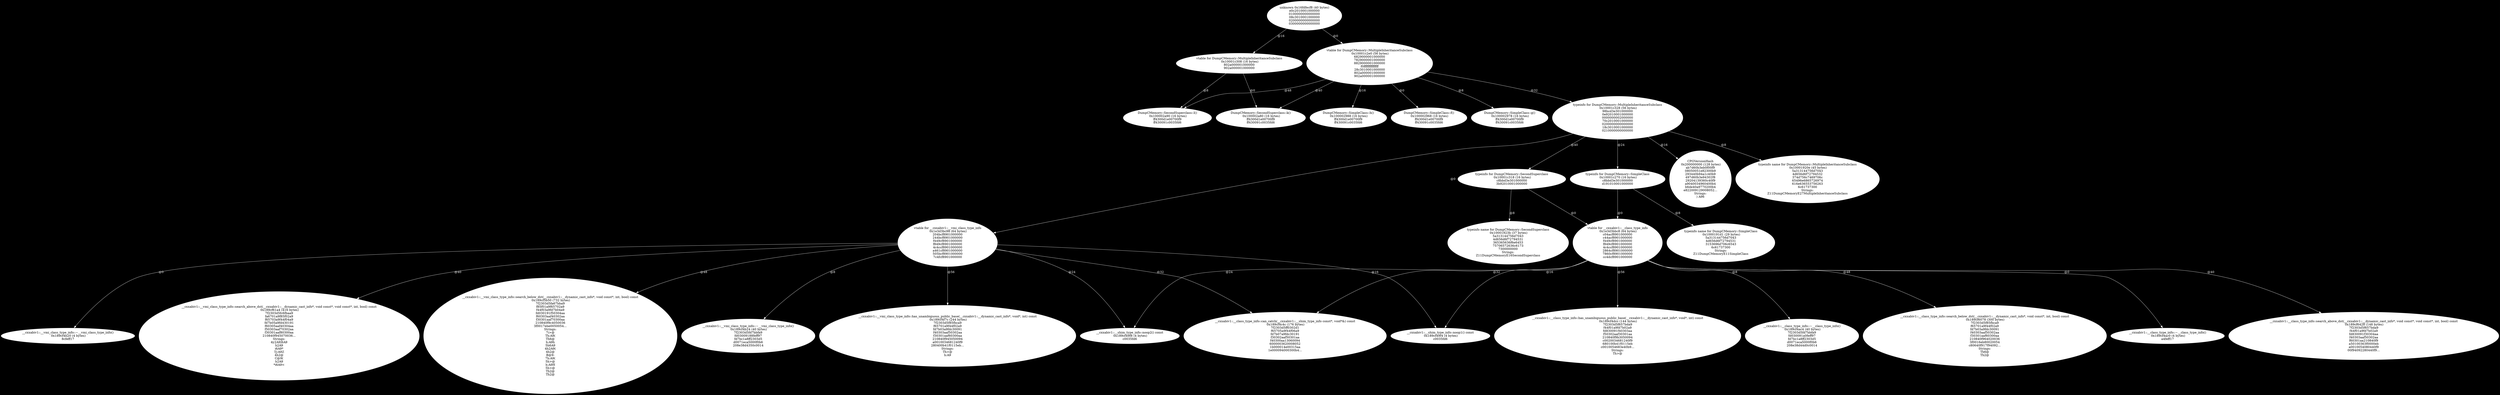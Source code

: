 digraph memory_dump_graph {
graph [bgcolor=black]
_189cf4f7c [style=filled] [fillcolor=white] [label="__cxxabiv1::__vmi_class_type_info::has_unambiguous_public_base(__cxxabiv1::__dynamic_cast_info*, void*, int) const
 0x189cf4f7c (244 bytes)
7f2303d5f85fbca9
f65701a9f44f02a9
fd7b03a9fdc30091
f40303aaf50302aa
f30301aaf60300aa
210840f945050094
a0010034681240f9
280400b41f0115eb...
Strings:
Th>@
h:A9"]
_1e3d3bc98 [style=filled] [fillcolor=white] [label="vtable for __cxxabiv1::__vmi_class_type_info
 0x1e3d3bc98 (64 bytes)
204bcf8901000000
244bcf8901000000
f449cf8901000000
f849cf8901000000
4c4ccf8901000000
a461cf8901000000
505bcf8901000000
7c4fcf8901000000"]
_1e3d3bc98 -> _189cf4b20 [color=white] [fontcolor=white] [label="@0"]
_1e3d3bc98 -> _189cf4b24 [color=white] [fontcolor=white] [label="@8"]
_1e3d3bc98 -> _189cf49f4 [color=white] [fontcolor=white] [label="@16"]
_1e3d3bc98 -> _189cf49f8 [color=white] [fontcolor=white] [label="@24"]
_1e3d3bc98 -> _189cf4c4c [color=white] [fontcolor=white] [label="@32"]
_1e3d3bc98 -> _189cf61a4 [color=white] [fontcolor=white] [label="@40"]
_1e3d3bc98 -> _189cf5b50 [color=white] [fontcolor=white] [label="@48"]
_1e3d3bc98 -> _189cf4f7c [color=white] [fontcolor=white] [label="@56"]
_200000000 [style=filled] [fillcolor=white] [label="CPGVersionHash
 0x200000000 (128 bytes)
ab7d60b3eb0f00f9
08050051e82300b9
293440b94a1c40b9
497d60b3e94302f8
29204139360c40f9
a9040034960400b4
b6de40a9770200b4
e822009129008052...
Strings:
) A96"]
_10001c318 [style=filled] [fillcolor=white] [label="typeinfo for DumpCMemory::SecondSuperclass
 0x10001c318 (16 bytes)
c8bbd3e301000000
3b92010001000000"]
_10001c318 -> _1e3d3bbc8 [color=white] [fontcolor=white] [label="@0"]
_10001c318 -> _10001923b [color=white] [fontcolor=white] [label="@8"]
_189cf4dcc [style=filled] [fillcolor=white] [label="__cxxabiv1::__class_type_info::has_unambiguous_public_base(__cxxabiv1::__dynamic_cast_info*, void*, int) const
 0x189cf4dcc (144 bytes)
7f2303d5f657bda9
f44f01a9fd7b02a9
fd830091f40303aa
f50302aaf30301aa
210840f9b3050094
c0020034681240f9
680100b41f0115eb
c0010054683e40b9...
Strings:
Th>@"]
_10001c328 [style=filled] [fillcolor=white] [label="typeinfo for DumpCMemory::MultipleInheritanceSubclass
 0x10001c328 (56 bytes)
98bcd3e301000000
0e92010001000000
0000000002000000
70c2010001000000
0200000000000000
18c3010001000000
0210000000000000"]
_10001c328 -> _1e3d3bc98 [color=white] [fontcolor=white] [label="@0"]
_10001c328 -> _10001920e [color=white] [fontcolor=white] [label="@8"]
_10001c328 -> _200000000 [color=white] [fontcolor=white] [label="@16"]
_10001c328 -> _10001c270 [color=white] [fontcolor=white] [label="@24"]
_10001c328 -> _10001c318 [color=white] [fontcolor=white] [label="@40"]
_189cf49f4 [style=filled] [fillcolor=white] [label="__cxxabiv1::__shim_type_info::noop1() const
 0x189cf49f4 (4 bytes)
c0035fd6"]
_1000191d1 [style=filled] [fillcolor=white] [label="typeinfo name for DumpCMemory::SimpleClass
 0x1000191d1 (29 bytes)
5a313144756d7043
4d656d6f72794531
3153696d706c6543
6c61737300
Strings:
Z11DumpCMemoryE11SimpleClass"]
_10001920e [style=filled] [fillcolor=white] [label="typeinfo name for DumpCMemory::MultipleInheritanceSubclass
 0x10001920e (45 bytes)
5a313144756d7043
4d656d6f72794532
374d756c7469706c
65496e6865726974
616e636553756263
6c61737300
Strings:
Z11DumpCMemoryE27MultipleInheritanceSubclass"]
_189cf4c4c [style=filled] [fillcolor=white] [label="__cxxabiv1::__class_type_info::can_catch(__cxxabiv1::__shim_type_info const*, void*&) const
 0x189cf4c4c (176 bytes)
7f2303d5ff0302d1
f65705a9f44f06a9
fd7b07a9fdc30191
f30302aaf50301aa
f40300aa13060094
6000003620008052
1b000014e00315aa
1e000094000300b4..."]
_189cf4ac4 [style=filled] [fillcolor=white] [label="__cxxabiv1::__class_type_info::~__class_type_info()
 0x189cf4ac4 (40 bytes)
7f2303d5fd7bbfa9
fd030091a0feff97
fd7bc1a8ff2303d5
d0071eca5000f0b6
208e38d44d0c0014"]
_10001c308 [style=filled] [fillcolor=white] [label="vtable for DumpCMemory::MultipleInheritanceSubclass
 0x10001c308 (16 bytes)
802a000001000000
902a000001000000"]
_10001c308 -> _100002a80 [color=white] [fontcolor=white] [label="@0"]
_10001c308 -> _100002a90 [color=white] [fontcolor=white] [label="@8"]
_189cf5b50 [style=filled] [fillcolor=white] [label="__cxxabiv1::__vmi_class_type_info::search_below_dst(__cxxabiv1::__dynamic_cast_info*, void const*, int, bool) const
 0x189cf5b50 (732 bytes)
7f2303d5fa67bba9
f85f01a9f65702a9
f44f03a9fd7b04a9
fd030191f50304aa
f60303aaf40302aa
f30301aaf70300aa
210840f9c4050036
3f0017ebe0050054...
Strings:
7i>@
Th:A9(
Th6@
h:A9h
5h6A9
4h2A9(
4h2@
B@9:
7h:A9(
5h>@
h:A9H
5h>@
Th2@
Th2@"]
_100002a90 [style=filled] [fillcolor=white] [label="DumpCMemory::SecondSuperclass::l()
 0x100002a90 (16 bytes)
ff4300d1e00700f9
ff430091c0035fd6"]
_189cf6078 [style=filled] [fillcolor=white] [label="__cxxabiv1::__class_type_info::search_below_dst(__cxxabiv1::__dynamic_cast_info*, void const*, int, bool) const
 0x189cf6078 (300 bytes)
7f2303d5f85fbca9
f65701a9f44f02a9
fd7b03a9fdc30091
f40303aaf50302aa
f30301aaf60300aa
210840f964020036
3f0016eb80020054
c80640f917f94092...
Strings:
Th6@
Th2@"]
_189cf4ac0 [style=filled] [fillcolor=white] [label="__cxxabiv1::__class_type_info::~__class_type_info()
 0x189cf4ac0 (4 bytes)
a4feff17"]
_189cf49f8 [style=filled] [fillcolor=white] [label="__cxxabiv1::__shim_type_info::noop2() const
 0x189cf49f8 (4 bytes)
c0035fd6"]
_100002a80 [style=filled] [fillcolor=white] [label="DumpCMemory::SecondSuperclass::k()
 0x100002a80 (16 bytes)
ff4300d1e00700f9
ff430091c0035fd6"]
_100002988 [style=filled] [fillcolor=white] [label="DumpCMemory::SimpleClass::h()
 0x100002988 (16 bytes)
ff4300d1e00700f9
ff430091c0035fd6"]
_10001c2e0 [style=filled] [fillcolor=white] [label="vtable for DumpCMemory::MultipleInheritanceSubclass
 0x10001c2e0 (56 bytes)
6829000001000000
7829000001000000
8829000001000000
f0ffffffffffffff
28c3010001000000
802a000001000000
902a000001000000"]
_10001c2e0 -> _100002968 [color=white] [fontcolor=white] [label="@0"]
_10001c2e0 -> _100002978 [color=white] [fontcolor=white] [label="@8"]
_10001c2e0 -> _100002988 [color=white] [fontcolor=white] [label="@16"]
_10001c2e0 -> _10001c328 [color=white] [fontcolor=white] [label="@32"]
_10001c2e0 -> _100002a80 [color=white] [fontcolor=white] [label="@40"]
_10001c2e0 -> _100002a90 [color=white] [fontcolor=white] [label="@48"]
_10001c270 [style=filled] [fillcolor=white] [label="typeinfo for DumpCMemory::SimpleClass
 0x10001c270 (16 bytes)
c8bbd3e301000000
d191010001000000"]
_10001c270 -> _1e3d3bbc8 [color=white] [fontcolor=white] [label="@0"]
_10001c270 -> _1000191d1 [color=white] [fontcolor=white] [label="@8"]
_189cf4b24 [style=filled] [fillcolor=white] [label="__cxxabiv1::__vmi_class_type_info::~__vmi_class_type_info()
 0x189cf4b24 (40 bytes)
7f2303d5fd7bbfa9
fd03009188feff97
fd7bc1a8ff2303d5
d0071eca5000f0b6
208e38d4350c0014"]
_1e3d3bbc8 [style=filled] [fillcolor=white] [label="vtable for __cxxabiv1::__class_type_info
 0x1e3d3bbc8 (64 bytes)
c04acf8901000000
c44acf8901000000
f449cf8901000000
f849cf8901000000
4c4ccf8901000000
2864cf8901000000
7860cf8901000000
cc4dcf8901000000"]
_1e3d3bbc8 -> _189cf4ac0 [color=white] [fontcolor=white] [label="@0"]
_1e3d3bbc8 -> _189cf4ac4 [color=white] [fontcolor=white] [label="@8"]
_1e3d3bbc8 -> _189cf49f4 [color=white] [fontcolor=white] [label="@16"]
_1e3d3bbc8 -> _189cf49f8 [color=white] [fontcolor=white] [label="@24"]
_1e3d3bbc8 -> _189cf4c4c [color=white] [fontcolor=white] [label="@32"]
_1e3d3bbc8 -> _189cf6428 [color=white] [fontcolor=white] [label="@40"]
_1e3d3bbc8 -> _189cf6078 [color=white] [fontcolor=white] [label="@48"]
_1e3d3bbc8 -> _189cf4dcc [color=white] [fontcolor=white] [label="@56"]
_189cf6428 [style=filled] [fillcolor=white] [label="__cxxabiv1::__class_type_info::search_above_dst(__cxxabiv1::__dynamic_cast_info*, void const*, void const*, int, bool) const
 0x189cf6428 (148 bytes)
7f2303d5f657bda9
f44f01a9fd7b02a9
fd830091f30304aa
f40303aaf50302aa
f60301aa210840f9
a50100363f0000eb
a0010054080440f9
00f94092280440f9..."]
_100002968 [style=filled] [fillcolor=white] [label="DumpCMemory::SimpleClass::f()
 0x100002968 (16 bytes)
ff4300d1e00700f9
ff430091c0035fd6"]
_16fdfecf8 [style=filled] [fillcolor=white] [label="unknown 0x16fdfecf8 (40 bytes)
e0c2010001000000
0100000000000000
08c3010001000000
0200000000000000
0300000000000000"]
_16fdfecf8 -> _10001c2e0 [color=white] [fontcolor=white] [label="@0"]
_16fdfecf8 -> _10001c308 [color=white] [fontcolor=white] [label="@16"]
_100002978 [style=filled] [fillcolor=white] [label="DumpCMemory::SimpleClass::g()
 0x100002978 (16 bytes)
ff4300d1e00700f9
ff430091c0035fd6"]
_189cf4b20 [style=filled] [fillcolor=white] [label="__cxxabiv1::__vmi_class_type_info::~__vmi_class_type_info()
 0x189cf4b20 (4 bytes)
8cfeff17"]
_10001923b [style=filled] [fillcolor=white] [label="typeinfo name for DumpCMemory::SecondSuperclass
 0x10001923b (37 bytes)
5a313144756d7043
4d656d6f72794531
365365636f6e6453
75706572636c6173
7300000000
Strings:
Z11DumpCMemoryE16SecondSuperclass"]
_189cf61a4 [style=filled] [fillcolor=white] [label="__cxxabiv1::__vmi_class_type_info::search_above_dst(__cxxabiv1::__dynamic_cast_info*, void const*, void const*, int, bool) const
 0x189cf61a4 (416 bytes)
7f2303d5fc6fbaa9
fa6701a9f85f02a9
f65703a9f44f04a9
fd7b05a9fd430191
f60305aaf40304aa
f50303aaf70302aa
f30301aaf80300aa
210840f945070036...
Strings:
4y2A9|6A9
h2A9
i6A9*
Tj:A9Z
4h2@
C@9(
h2A9
*i6A9<"]
}
